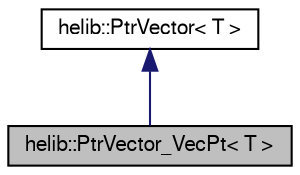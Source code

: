digraph "helib::PtrVector_VecPt&lt; T &gt;"
{
  edge [fontname="FreeSans",fontsize="10",labelfontname="FreeSans",labelfontsize="10"];
  node [fontname="FreeSans",fontsize="10",shape=record];
  Node2 [label="helib::PtrVector_VecPt\< T \>",height=0.2,width=0.4,color="black", fillcolor="grey75", style="filled", fontcolor="black"];
  Node3 -> Node2 [dir="back",color="midnightblue",fontsize="10",style="solid"];
  Node3 [label="helib::PtrVector\< T \>",height=0.2,width=0.4,color="black", fillcolor="white", style="filled",URL="$structhelib_1_1_ptr_vector.html",tooltip="Abstract class for an array of objects. "];
}
